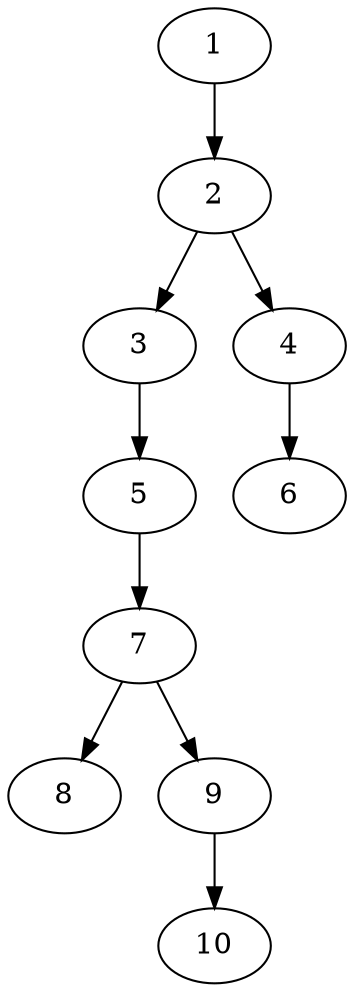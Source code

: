 // DAG automatically generated by daggen at Tue Jul 18 11:30:58 2017
// ./daggen --dot -n 10 --fat 0.2 --regular 0.8 --density 0.8 --jump 2 
digraph G {
  1 [size="33675965862", alpha="0.17"]
  1 -> 2 [size ="679477248"]
  2 [size="1220059351", alpha="0.13"]
  2 -> 3 [size ="33554432"]
  2 -> 4 [size ="33554432"]
  3 [size="13414186195", alpha="0.14"]
  3 -> 5 [size ="33554432"]
  4 [size="8589934592", alpha="0.12"]
  4 -> 6 [size ="33554432"]
  5 [size="131635156602", alpha="0.19"]
  5 -> 7 [size ="301989888"]
  6 [size="6611443864", alpha="0.12"]
  7 [size="368293445632", alpha="0.11"]
  7 -> 8 [size ="411041792"]
  7 -> 9 [size ="411041792"]
  8 [size="549755813888", alpha="0.11"]
  9 [size="8589934592", alpha="0.02"]
  9 -> 10 [size ="33554432"]
  10 [size="819942233", alpha="0.02"]
}
